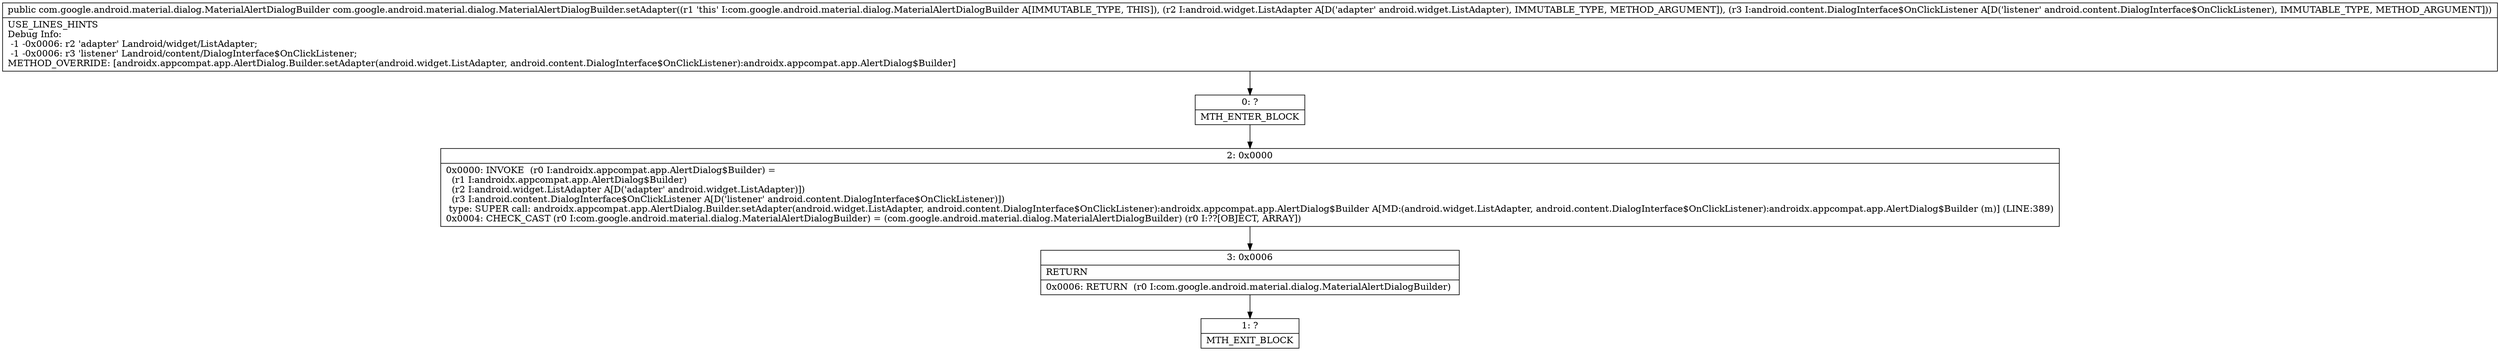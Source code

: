digraph "CFG forcom.google.android.material.dialog.MaterialAlertDialogBuilder.setAdapter(Landroid\/widget\/ListAdapter;Landroid\/content\/DialogInterface$OnClickListener;)Lcom\/google\/android\/material\/dialog\/MaterialAlertDialogBuilder;" {
Node_0 [shape=record,label="{0\:\ ?|MTH_ENTER_BLOCK\l}"];
Node_2 [shape=record,label="{2\:\ 0x0000|0x0000: INVOKE  (r0 I:androidx.appcompat.app.AlertDialog$Builder) = \l  (r1 I:androidx.appcompat.app.AlertDialog$Builder)\l  (r2 I:android.widget.ListAdapter A[D('adapter' android.widget.ListAdapter)])\l  (r3 I:android.content.DialogInterface$OnClickListener A[D('listener' android.content.DialogInterface$OnClickListener)])\l type: SUPER call: androidx.appcompat.app.AlertDialog.Builder.setAdapter(android.widget.ListAdapter, android.content.DialogInterface$OnClickListener):androidx.appcompat.app.AlertDialog$Builder A[MD:(android.widget.ListAdapter, android.content.DialogInterface$OnClickListener):androidx.appcompat.app.AlertDialog$Builder (m)] (LINE:389)\l0x0004: CHECK_CAST (r0 I:com.google.android.material.dialog.MaterialAlertDialogBuilder) = (com.google.android.material.dialog.MaterialAlertDialogBuilder) (r0 I:??[OBJECT, ARRAY]) \l}"];
Node_3 [shape=record,label="{3\:\ 0x0006|RETURN\l|0x0006: RETURN  (r0 I:com.google.android.material.dialog.MaterialAlertDialogBuilder) \l}"];
Node_1 [shape=record,label="{1\:\ ?|MTH_EXIT_BLOCK\l}"];
MethodNode[shape=record,label="{public com.google.android.material.dialog.MaterialAlertDialogBuilder com.google.android.material.dialog.MaterialAlertDialogBuilder.setAdapter((r1 'this' I:com.google.android.material.dialog.MaterialAlertDialogBuilder A[IMMUTABLE_TYPE, THIS]), (r2 I:android.widget.ListAdapter A[D('adapter' android.widget.ListAdapter), IMMUTABLE_TYPE, METHOD_ARGUMENT]), (r3 I:android.content.DialogInterface$OnClickListener A[D('listener' android.content.DialogInterface$OnClickListener), IMMUTABLE_TYPE, METHOD_ARGUMENT]))  | USE_LINES_HINTS\lDebug Info:\l  \-1 \-0x0006: r2 'adapter' Landroid\/widget\/ListAdapter;\l  \-1 \-0x0006: r3 'listener' Landroid\/content\/DialogInterface$OnClickListener;\lMETHOD_OVERRIDE: [androidx.appcompat.app.AlertDialog.Builder.setAdapter(android.widget.ListAdapter, android.content.DialogInterface$OnClickListener):androidx.appcompat.app.AlertDialog$Builder]\l}"];
MethodNode -> Node_0;Node_0 -> Node_2;
Node_2 -> Node_3;
Node_3 -> Node_1;
}

